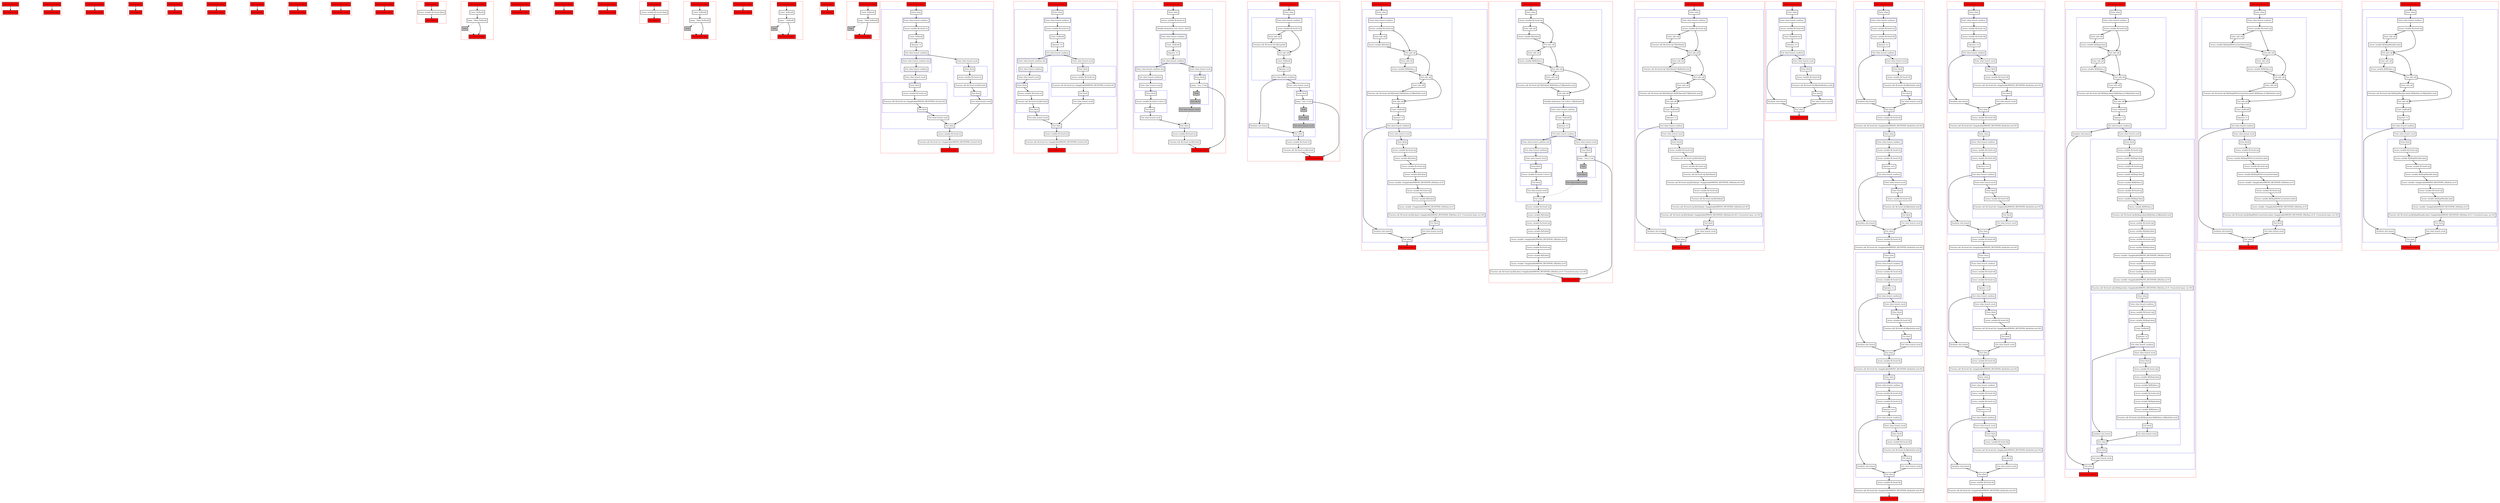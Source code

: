 digraph nullability_kt {
    graph [nodesep=3]
    node [shape=box penwidth=2]
    edge [penwidth=2]

    subgraph cluster_0 {
        color=red
        0 [label="Enter function foo" style="filled" fillcolor=red];
        1 [label="Exit function foo" style="filled" fillcolor=red];
    }

    0 -> {1};

    subgraph cluster_1 {
        color=red
        2 [label="Enter function getA" style="filled" fillcolor=red];
        3 [label="Exit function getA" style="filled" fillcolor=red];
    }

    2 -> {3};

    subgraph cluster_2 {
        color=red
        4 [label="Enter function getter" style="filled" fillcolor=red];
        5 [label="Exit function getter" style="filled" fillcolor=red];
    }

    4 -> {5};

    subgraph cluster_3 {
        color=red
        6 [label="Enter property" style="filled" fillcolor=red];
        7 [label="Exit property" style="filled" fillcolor=red];
    }

    6 -> {7};

    subgraph cluster_4 {
        color=red
        8 [label="Enter function fs" style="filled" fillcolor=red];
        9 [label="Exit function fs" style="filled" fillcolor=red];
    }

    8 -> {9};

    subgraph cluster_5 {
        color=red
        10 [label="Enter function getter" style="filled" fillcolor=red];
        11 [label="Exit function getter" style="filled" fillcolor=red];
    }

    10 -> {11};

    subgraph cluster_6 {
        color=red
        12 [label="Enter property" style="filled" fillcolor=red];
        13 [label="Exit property" style="filled" fillcolor=red];
    }

    12 -> {13};

    subgraph cluster_7 {
        color=red
        14 [label="Enter function fdata" style="filled" fillcolor=red];
        15 [label="Exit function fdata" style="filled" fillcolor=red];
    }

    14 -> {15};

    subgraph cluster_8 {
        color=red
        16 [label="Enter function <init>" style="filled" fillcolor=red];
        17 [label="Exit function <init>" style="filled" fillcolor=red];
    }

    16 -> {17};

    subgraph cluster_9 {
        color=red
        18 [label="Enter function getter" style="filled" fillcolor=red];
        19 [label="Exit function getter" style="filled" fillcolor=red];
    }

    18 -> {19};

    subgraph cluster_10 {
        color=red
        20 [label="Enter property" style="filled" fillcolor=red];
        21 [label="Access variable R|<local>/data|"];
        22 [label="Exit property" style="filled" fillcolor=red];
    }

    20 -> {21};
    21 -> {22};

    subgraph cluster_11 {
        color=red
        23 [label="Enter function fdata" style="filled" fillcolor=red];
        24 [label="Const: Null(null)"];
        25 [label="Jump: ^fdata Null(null)"];
        26 [label="Stub" style="filled" fillcolor=gray];
        27 [label="Exit function fdata" style="filled" fillcolor=red];
    }

    23 -> {24};
    24 -> {25};
    25 -> {27};
    25 -> {26} [style=dotted];
    26 -> {27} [style=dotted];

    subgraph cluster_12 {
        color=red
        28 [label="Enter function <init>" style="filled" fillcolor=red];
        29 [label="Exit function <init>" style="filled" fillcolor=red];
    }

    28 -> {29};

    subgraph cluster_13 {
        color=red
        30 [label="Enter function getter" style="filled" fillcolor=red];
        31 [label="Exit function getter" style="filled" fillcolor=red];
    }

    30 -> {31};

    subgraph cluster_14 {
        color=red
        32 [label="Enter function setter" style="filled" fillcolor=red];
        33 [label="Exit function setter" style="filled" fillcolor=red];
    }

    32 -> {33};

    subgraph cluster_15 {
        color=red
        34 [label="Enter property" style="filled" fillcolor=red];
        35 [label="Access variable R|<local>/data|"];
        36 [label="Exit property" style="filled" fillcolor=red];
    }

    34 -> {35};
    35 -> {36};

    subgraph cluster_16 {
        color=red
        37 [label="Enter function fdata" style="filled" fillcolor=red];
        38 [label="Const: Null(null)"];
        39 [label="Jump: ^fdata Null(null)"];
        40 [label="Stub" style="filled" fillcolor=gray];
        41 [label="Exit function fdata" style="filled" fillcolor=red];
    }

    37 -> {38};
    38 -> {39};
    39 -> {41};
    39 -> {40} [style=dotted];
    40 -> {41} [style=dotted];

    subgraph cluster_17 {
        color=red
        42 [label="Enter function <init>" style="filled" fillcolor=red];
        43 [label="Exit function <init>" style="filled" fillcolor=red];
    }

    42 -> {43};

    subgraph cluster_18 {
        color=red
        44 [label="Enter function getter" style="filled" fillcolor=red];
        45 [label="Const: Null(null)"];
        46 [label="Jump: ^ Null(null)"];
        47 [label="Stub" style="filled" fillcolor=gray];
        48 [label="Exit function getter" style="filled" fillcolor=red];
    }

    44 -> {45};
    45 -> {46};
    46 -> {48};
    46 -> {47} [style=dotted];
    47 -> {48} [style=dotted];

    subgraph cluster_19 {
        color=red
        49 [label="Enter property" style="filled" fillcolor=red];
        50 [label="Exit property" style="filled" fillcolor=red];
    }

    49 -> {50};

    subgraph cluster_20 {
        color=red
        51 [label="Enter function fdata" style="filled" fillcolor=red];
        52 [label="Const: Null(null)"];
        53 [label="Jump: ^fdata Null(null)"];
        54 [label="Stub" style="filled" fillcolor=gray];
        55 [label="Exit function fdata" style="filled" fillcolor=red];
    }

    51 -> {52};
    52 -> {53};
    53 -> {55};
    53 -> {54} [style=dotted];
    54 -> {55} [style=dotted];

    subgraph cluster_21 {
        color=red
        56 [label="Enter function test_1" style="filled" fillcolor=red];
        subgraph cluster_22 {
            color=blue
            57 [label="Enter when"];
            subgraph cluster_23 {
                color=blue
                58 [label="Enter when branch condition "];
                59 [label="Access variable R|<local>/x|"];
                60 [label="Const: Null(null)"];
                61 [label="Operator !="];
                62 [label="Exit when branch condition"];
            }
            subgraph cluster_24 {
                color=blue
                63 [label="Enter when branch condition else"];
                64 [label="Exit when branch condition"];
            }
            65 [label="Enter when branch result"];
            subgraph cluster_25 {
                color=blue
                66 [label="Enter block"];
                67 [label="Access variable R|<local>/x|"];
                68 [label="Function call: R|<local>/x|.<Inapplicable(WRONG_RECEIVER): [/A.foo]>#()"];
                69 [label="Exit block"];
            }
            70 [label="Exit when branch result"];
            71 [label="Enter when branch result"];
            subgraph cluster_26 {
                color=blue
                72 [label="Enter block"];
                73 [label="Access variable R|<local>/x|"];
                74 [label="Function call: R|<local>/x|.R|/A.foo|()"];
                75 [label="Exit block"];
            }
            76 [label="Exit when branch result"];
            77 [label="Exit when"];
        }
        78 [label="Access variable R|<local>/x|"];
        79 [label="Function call: R|<local>/x|.<Inapplicable(WRONG_RECEIVER): [/A.foo]>#()"];
        80 [label="Exit function test_1" style="filled" fillcolor=red];
    }

    56 -> {57};
    57 -> {58};
    58 -> {59};
    59 -> {60};
    60 -> {61};
    61 -> {62};
    62 -> {71 63};
    63 -> {64};
    64 -> {65};
    65 -> {66};
    66 -> {67};
    67 -> {68};
    68 -> {69};
    69 -> {70};
    70 -> {77};
    71 -> {72};
    72 -> {73};
    73 -> {74};
    74 -> {75};
    75 -> {76};
    76 -> {77};
    77 -> {78};
    78 -> {79};
    79 -> {80};

    subgraph cluster_27 {
        color=red
        81 [label="Enter function test_2" style="filled" fillcolor=red];
        subgraph cluster_28 {
            color=blue
            82 [label="Enter when"];
            subgraph cluster_29 {
                color=blue
                83 [label="Enter when branch condition "];
                84 [label="Access variable R|<local>/x|"];
                85 [label="Const: Null(null)"];
                86 [label="Operator =="];
                87 [label="Exit when branch condition"];
            }
            subgraph cluster_30 {
                color=blue
                88 [label="Enter when branch condition else"];
                89 [label="Exit when branch condition"];
            }
            90 [label="Enter when branch result"];
            subgraph cluster_31 {
                color=blue
                91 [label="Enter block"];
                92 [label="Access variable R|<local>/x|"];
                93 [label="Function call: R|<local>/x|.R|/A.foo|()"];
                94 [label="Exit block"];
            }
            95 [label="Exit when branch result"];
            96 [label="Enter when branch result"];
            subgraph cluster_32 {
                color=blue
                97 [label="Enter block"];
                98 [label="Access variable R|<local>/x|"];
                99 [label="Function call: R|<local>/x|.<Inapplicable(WRONG_RECEIVER): [/A.foo]>#()"];
                100 [label="Exit block"];
            }
            101 [label="Exit when branch result"];
            102 [label="Exit when"];
        }
        103 [label="Access variable R|<local>/x|"];
        104 [label="Function call: R|<local>/x|.<Inapplicable(WRONG_RECEIVER): [/A.foo]>#()"];
        105 [label="Exit function test_2" style="filled" fillcolor=red];
    }

    81 -> {82};
    82 -> {83};
    83 -> {84};
    84 -> {85};
    85 -> {86};
    86 -> {87};
    87 -> {96 88};
    88 -> {89};
    89 -> {90};
    90 -> {91};
    91 -> {92};
    92 -> {93};
    93 -> {94};
    94 -> {95};
    95 -> {102};
    96 -> {97};
    97 -> {98};
    98 -> {99};
    99 -> {100};
    100 -> {101};
    101 -> {102};
    102 -> {103};
    103 -> {104};
    104 -> {105};

    subgraph cluster_33 {
        color=red
        106 [label="Enter function test_3" style="filled" fillcolor=red];
        subgraph cluster_34 {
            color=blue
            107 [label="Enter when"];
            108 [label="Access variable R|<local>/x|"];
            109 [label="Variable declaration: lval <elvis>: R|A?|"];
            subgraph cluster_35 {
                color=blue
                110 [label="Enter when branch condition "];
                111 [label="Const: Null(null)"];
                112 [label="Operator =="];
                113 [label="Exit when branch condition"];
            }
            subgraph cluster_36 {
                color=blue
                114 [label="Enter when branch condition else"];
                115 [label="Exit when branch condition"];
            }
            116 [label="Enter when branch result"];
            subgraph cluster_37 {
                color=blue
                117 [label="Enter block"];
                118 [label="Access variable R|<local>/<elvis>|"];
                119 [label="Exit block"];
            }
            120 [label="Exit when branch result"];
            121 [label="Enter when branch result"];
            subgraph cluster_38 {
                color=blue
                122 [label="Enter block"];
                123 [label="Jump: ^test_3 Unit"];
                124 [label="Stub" style="filled" fillcolor=gray];
                125 [label="Exit block" style="filled" fillcolor=gray];
            }
            126 [label="Exit when branch result" style="filled" fillcolor=gray];
            127 [label="Exit when"];
        }
        128 [label="Access variable R|<local>/x|"];
        129 [label="Function call: R|<local>/x|.R|/A.foo|()"];
        130 [label="Exit function test_3" style="filled" fillcolor=red];
    }

    106 -> {107};
    107 -> {108};
    108 -> {109};
    109 -> {110};
    110 -> {111};
    111 -> {112};
    112 -> {113};
    113 -> {121 114};
    114 -> {115};
    115 -> {116};
    116 -> {117};
    117 -> {118};
    118 -> {119};
    119 -> {120};
    120 -> {127};
    121 -> {122};
    122 -> {123};
    123 -> {130};
    123 -> {124} [style=dotted];
    124 -> {125} [style=dotted];
    125 -> {126} [style=dotted];
    126 -> {127} [style=dotted];
    127 -> {128};
    128 -> {129};
    129 -> {130};

    subgraph cluster_39 {
        color=red
        131 [label="Enter function test_4" style="filled" fillcolor=red];
        subgraph cluster_40 {
            color=blue
            132 [label="Enter when"];
            subgraph cluster_41 {
                color=blue
                133 [label="Enter when branch condition "];
                134 [label="Access variable R|<local>/x|"];
                135 [label="Enter safe call"];
                136 [label="Function call: R|<local>/x|?.R|/A.getA|()"];
                137 [label="Exit safe call"];
                138 [label="Const: Null(null)"];
                139 [label="Operator =="];
                140 [label="Exit when branch condition"];
            }
            141 [label="Synthetic else branch"];
            142 [label="Enter when branch result"];
            subgraph cluster_42 {
                color=blue
                143 [label="Enter block"];
                144 [label="Jump: ^test_4 Unit"];
                145 [label="Stub" style="filled" fillcolor=gray];
                146 [label="Exit block" style="filled" fillcolor=gray];
            }
            147 [label="Exit when branch result" style="filled" fillcolor=gray];
            148 [label="Exit when"];
        }
        149 [label="Access variable R|<local>/x|"];
        150 [label="Function call: R|<local>/x|.R|/A.foo|()"];
        151 [label="Exit function test_4" style="filled" fillcolor=red];
    }

    131 -> {132};
    132 -> {133};
    133 -> {134};
    134 -> {135 137};
    135 -> {136};
    136 -> {137};
    137 -> {138};
    138 -> {139};
    139 -> {140};
    140 -> {142 141};
    141 -> {148};
    142 -> {143};
    143 -> {144};
    144 -> {151};
    144 -> {145} [style=dotted];
    145 -> {146} [style=dotted];
    146 -> {147} [style=dotted];
    147 -> {148} [style=dotted];
    148 -> {149};
    149 -> {150};
    150 -> {151};

    subgraph cluster_43 {
        color=red
        152 [label="Enter function test_5" style="filled" fillcolor=red];
        subgraph cluster_44 {
            color=blue
            153 [label="Enter when"];
            subgraph cluster_45 {
                color=blue
                154 [label="Enter when branch condition "];
                155 [label="Access variable R|<local>/q|"];
                156 [label="Enter safe call"];
                157 [label="Access variable R|/Q.data|"];
                158 [label="Exit safe call"];
                159 [label="Enter safe call"];
                160 [label="Access variable R|/MyData.s|"];
                161 [label="Exit safe call"];
                162 [label="Enter safe call"];
                163 [label="Function call: R|<local>/q|?.R|/Q.data|?.R|/MyData.s|?.R|kotlin/Int.inc|()"];
                164 [label="Exit safe call"];
                165 [label="Const: Null(null)"];
                166 [label="Operator !="];
                167 [label="Exit when branch condition"];
            }
            168 [label="Synthetic else branch"];
            169 [label="Enter when branch result"];
            subgraph cluster_46 {
                color=blue
                170 [label="Enter block"];
                171 [label="Access variable R|<local>/q|"];
                172 [label="Access variable R|/Q.data|"];
                173 [label="Access variable R|<local>/q|"];
                174 [label="Access variable R|/Q.data|"];
                175 [label="Access variable <Inapplicable(WRONG_RECEIVER): [/MyData.s]>#"];
                176 [label="Access variable R|<local>/q|"];
                177 [label="Access variable R|/Q.data|"];
                178 [label="Access variable <Inapplicable(WRONG_RECEIVER): [/MyData.s]>#"];
                179 [label="Function call: R|<local>/q|.R|/Q.data|.<Inapplicable(WRONG_RECEIVER): [/MyData.s]>#.<Unresolved name: inc>#()"];
                180 [label="Exit block"];
            }
            181 [label="Exit when branch result"];
            182 [label="Exit when"];
        }
        183 [label="Exit function test_5" style="filled" fillcolor=red];
    }

    152 -> {153};
    153 -> {154};
    154 -> {155};
    155 -> {156 158};
    156 -> {157};
    157 -> {158};
    158 -> {159 161};
    159 -> {160};
    160 -> {161};
    161 -> {162 164};
    162 -> {163};
    163 -> {164};
    164 -> {165};
    165 -> {166};
    166 -> {167};
    167 -> {169 168};
    168 -> {182};
    169 -> {170};
    170 -> {171};
    171 -> {172};
    172 -> {173};
    173 -> {174};
    174 -> {175};
    175 -> {176};
    176 -> {177};
    177 -> {178};
    178 -> {179};
    179 -> {180};
    180 -> {181};
    181 -> {182};
    182 -> {183};

    subgraph cluster_47 {
        color=red
        184 [label="Enter function test_6" style="filled" fillcolor=red];
        subgraph cluster_48 {
            color=blue
            185 [label="Enter when"];
            186 [label="Access variable R|<local>/q|"];
            187 [label="Enter safe call"];
            188 [label="Access variable R|/Q.data|"];
            189 [label="Exit safe call"];
            190 [label="Enter safe call"];
            191 [label="Access variable R|/MyData.s|"];
            192 [label="Exit safe call"];
            193 [label="Enter safe call"];
            194 [label="Function call: R|<local>/q|?.R|/Q.data|?.R|/MyData.s|?.R|kotlin/Int.inc|()"];
            195 [label="Exit safe call"];
            196 [label="Variable declaration: lval <elvis>: R|kotlin/Int?|"];
            subgraph cluster_49 {
                color=blue
                197 [label="Enter when branch condition "];
                198 [label="Const: Null(null)"];
                199 [label="Operator =="];
                200 [label="Exit when branch condition"];
            }
            subgraph cluster_50 {
                color=blue
                201 [label="Enter when branch condition else"];
                202 [label="Exit when branch condition"];
            }
            203 [label="Enter when branch result"];
            subgraph cluster_51 {
                color=blue
                204 [label="Enter block"];
                205 [label="Access variable R|<local>/<elvis>|"];
                206 [label="Exit block"];
            }
            207 [label="Exit when branch result"];
            208 [label="Enter when branch result"];
            subgraph cluster_52 {
                color=blue
                209 [label="Enter block"];
                210 [label="Jump: ^test_6 Unit"];
                211 [label="Stub" style="filled" fillcolor=gray];
                212 [label="Exit block" style="filled" fillcolor=gray];
            }
            213 [label="Exit when branch result" style="filled" fillcolor=gray];
            214 [label="Exit when"];
        }
        215 [label="Access variable R|<local>/q|"];
        216 [label="Access variable R|/Q.data|"];
        217 [label="Access variable R|<local>/q|"];
        218 [label="Access variable R|/Q.data|"];
        219 [label="Access variable <Inapplicable(WRONG_RECEIVER): [/MyData.s]>#"];
        220 [label="Access variable R|<local>/q|"];
        221 [label="Access variable R|/Q.data|"];
        222 [label="Access variable <Inapplicable(WRONG_RECEIVER): [/MyData.s]>#"];
        223 [label="Function call: R|<local>/q|.R|/Q.data|.<Inapplicable(WRONG_RECEIVER): [/MyData.s]>#.<Unresolved name: inc>#()"];
        224 [label="Exit function test_6" style="filled" fillcolor=red];
    }

    184 -> {185};
    185 -> {186};
    186 -> {187 189};
    187 -> {188};
    188 -> {189};
    189 -> {190 192};
    190 -> {191};
    191 -> {192};
    192 -> {193 195};
    193 -> {194};
    194 -> {195};
    195 -> {196};
    196 -> {197};
    197 -> {198};
    198 -> {199};
    199 -> {200};
    200 -> {208 201};
    201 -> {202};
    202 -> {203};
    203 -> {204};
    204 -> {205};
    205 -> {206};
    206 -> {207};
    207 -> {214};
    208 -> {209};
    209 -> {210};
    210 -> {224};
    210 -> {211} [style=dotted];
    211 -> {212} [style=dotted];
    212 -> {213} [style=dotted];
    213 -> {214} [style=dotted];
    214 -> {215};
    215 -> {216};
    216 -> {217};
    217 -> {218};
    218 -> {219};
    219 -> {220};
    220 -> {221};
    221 -> {222};
    222 -> {223};
    223 -> {224};

    subgraph cluster_53 {
        color=red
        225 [label="Enter function test_7" style="filled" fillcolor=red];
        subgraph cluster_54 {
            color=blue
            226 [label="Enter when"];
            subgraph cluster_55 {
                color=blue
                227 [label="Enter when branch condition "];
                228 [label="Access variable R|<local>/q|"];
                229 [label="Enter safe call"];
                230 [label="Function call: R|<local>/q|?.R|/Q.fdata|()"];
                231 [label="Exit safe call"];
                232 [label="Enter safe call"];
                233 [label="Function call: R|<local>/q|?.R|/Q.fdata|()?.R|/MyData.fs|()"];
                234 [label="Exit safe call"];
                235 [label="Enter safe call"];
                236 [label="Function call: R|<local>/q|?.R|/Q.fdata|()?.R|/MyData.fs|()?.R|kotlin/Int.inc|()"];
                237 [label="Exit safe call"];
                238 [label="Const: Null(null)"];
                239 [label="Operator !="];
                240 [label="Exit when branch condition"];
            }
            241 [label="Synthetic else branch"];
            242 [label="Enter when branch result"];
            subgraph cluster_56 {
                color=blue
                243 [label="Enter block"];
                244 [label="Access variable R|<local>/q|"];
                245 [label="Function call: R|<local>/q|.R|/Q.fdata|()"];
                246 [label="Access variable R|<local>/q|"];
                247 [label="Function call: R|<local>/q|.R|/Q.fdata|()"];
                248 [label="Function call: R|<local>/q|.R|/Q.fdata|().<Inapplicable(WRONG_RECEIVER): [/MyData.fs]>#()"];
                249 [label="Access variable R|<local>/q|"];
                250 [label="Function call: R|<local>/q|.R|/Q.fdata|()"];
                251 [label="Function call: R|<local>/q|.R|/Q.fdata|().<Inapplicable(WRONG_RECEIVER): [/MyData.fs]>#()"];
                252 [label="Function call: R|<local>/q|.R|/Q.fdata|().<Inapplicable(WRONG_RECEIVER): [/MyData.fs]>#().<Unresolved name: inc>#()"];
                253 [label="Exit block"];
            }
            254 [label="Exit when branch result"];
            255 [label="Exit when"];
        }
        256 [label="Exit function test_7" style="filled" fillcolor=red];
    }

    225 -> {226};
    226 -> {227};
    227 -> {228};
    228 -> {229 231};
    229 -> {230};
    230 -> {231};
    231 -> {232 234};
    232 -> {233};
    233 -> {234};
    234 -> {235 237};
    235 -> {236};
    236 -> {237};
    237 -> {238};
    238 -> {239};
    239 -> {240};
    240 -> {242 241};
    241 -> {255};
    242 -> {243};
    243 -> {244};
    244 -> {245};
    245 -> {246};
    246 -> {247};
    247 -> {248};
    248 -> {249};
    249 -> {250};
    250 -> {251};
    251 -> {252};
    252 -> {253};
    253 -> {254};
    254 -> {255};
    255 -> {256};

    subgraph cluster_57 {
        color=red
        257 [label="Enter function test_8" style="filled" fillcolor=red];
        subgraph cluster_58 {
            color=blue
            258 [label="Enter when"];
            subgraph cluster_59 {
                color=blue
                259 [label="Enter when branch condition "];
                260 [label="Access variable R|<local>/b|"];
                261 [label="Const: Boolean(true)"];
                262 [label="Operator =="];
                263 [label="Exit when branch condition"];
            }
            264 [label="Synthetic else branch"];
            265 [label="Enter when branch result"];
            subgraph cluster_60 {
                color=blue
                266 [label="Enter block"];
                267 [label="Access variable R|<local>/b|"];
                268 [label="Function call: R|<local>/b|.R|kotlin/Boolean.not|()"];
                269 [label="Exit block"];
            }
            270 [label="Exit when branch result"];
            271 [label="Exit when"];
        }
        272 [label="Exit function test_8" style="filled" fillcolor=red];
    }

    257 -> {258};
    258 -> {259};
    259 -> {260};
    260 -> {261};
    261 -> {262};
    262 -> {263};
    263 -> {265 264};
    264 -> {271};
    265 -> {266};
    266 -> {267};
    267 -> {268};
    268 -> {269};
    269 -> {270};
    270 -> {271};
    271 -> {272};

    subgraph cluster_61 {
        color=red
        273 [label="Enter function test_9" style="filled" fillcolor=red];
        subgraph cluster_62 {
            color=blue
            274 [label="Enter when"];
            subgraph cluster_63 {
                color=blue
                275 [label="Enter when branch condition "];
                276 [label="Access variable R|<local>/a|"];
                277 [label="Access variable R|<local>/b|"];
                278 [label="Operator =="];
                279 [label="Exit when branch condition"];
            }
            280 [label="Synthetic else branch"];
            281 [label="Enter when branch result"];
            subgraph cluster_64 {
                color=blue
                282 [label="Enter block"];
                283 [label="Access variable R|<local>/b|"];
                284 [label="Function call: R|<local>/b|.R|kotlin/Int.inc|()"];
                285 [label="Exit block"];
            }
            286 [label="Exit when branch result"];
            287 [label="Exit when"];
        }
        288 [label="Access variable R|<local>/b|"];
        289 [label="Function call: R|<local>/b|.<Inapplicable(WRONG_RECEIVER): [kotlin/Int.inc]>#()"];
        subgraph cluster_65 {
            color=blue
            290 [label="Enter when"];
            subgraph cluster_66 {
                color=blue
                291 [label="Enter when branch condition "];
                292 [label="Access variable R|<local>/a|"];
                293 [label="Access variable R|<local>/b|"];
                294 [label="Operator ==="];
                295 [label="Exit when branch condition"];
            }
            296 [label="Synthetic else branch"];
            297 [label="Enter when branch result"];
            subgraph cluster_67 {
                color=blue
                298 [label="Enter block"];
                299 [label="Access variable R|<local>/b|"];
                300 [label="Function call: R|<local>/b|.R|kotlin/Int.inc|()"];
                301 [label="Exit block"];
            }
            302 [label="Exit when branch result"];
            303 [label="Exit when"];
        }
        304 [label="Access variable R|<local>/b|"];
        305 [label="Function call: R|<local>/b|.<Inapplicable(WRONG_RECEIVER): [kotlin/Int.inc]>#()"];
        subgraph cluster_68 {
            color=blue
            306 [label="Enter when"];
            subgraph cluster_69 {
                color=blue
                307 [label="Enter when branch condition "];
                308 [label="Access variable R|<local>/b|"];
                309 [label="Access variable R|<local>/a|"];
                310 [label="Operator =="];
                311 [label="Exit when branch condition"];
            }
            312 [label="Synthetic else branch"];
            313 [label="Enter when branch result"];
            subgraph cluster_70 {
                color=blue
                314 [label="Enter block"];
                315 [label="Access variable R|<local>/b|"];
                316 [label="Function call: R|<local>/b|.R|kotlin/Int.inc|()"];
                317 [label="Exit block"];
            }
            318 [label="Exit when branch result"];
            319 [label="Exit when"];
        }
        320 [label="Access variable R|<local>/b|"];
        321 [label="Function call: R|<local>/b|.<Inapplicable(WRONG_RECEIVER): [kotlin/Int.inc]>#()"];
        subgraph cluster_71 {
            color=blue
            322 [label="Enter when"];
            subgraph cluster_72 {
                color=blue
                323 [label="Enter when branch condition "];
                324 [label="Access variable R|<local>/b|"];
                325 [label="Access variable R|<local>/a|"];
                326 [label="Operator ==="];
                327 [label="Exit when branch condition"];
            }
            328 [label="Synthetic else branch"];
            329 [label="Enter when branch result"];
            subgraph cluster_73 {
                color=blue
                330 [label="Enter block"];
                331 [label="Access variable R|<local>/b|"];
                332 [label="Function call: R|<local>/b|.R|kotlin/Int.inc|()"];
                333 [label="Exit block"];
            }
            334 [label="Exit when branch result"];
            335 [label="Exit when"];
        }
        336 [label="Access variable R|<local>/b|"];
        337 [label="Function call: R|<local>/b|.<Inapplicable(WRONG_RECEIVER): [kotlin/Int.inc]>#()"];
        338 [label="Exit function test_9" style="filled" fillcolor=red];
    }

    273 -> {274};
    274 -> {275};
    275 -> {276};
    276 -> {277};
    277 -> {278};
    278 -> {279};
    279 -> {281 280};
    280 -> {287};
    281 -> {282};
    282 -> {283};
    283 -> {284};
    284 -> {285};
    285 -> {286};
    286 -> {287};
    287 -> {288};
    288 -> {289};
    289 -> {290};
    290 -> {291};
    291 -> {292};
    292 -> {293};
    293 -> {294};
    294 -> {295};
    295 -> {297 296};
    296 -> {303};
    297 -> {298};
    298 -> {299};
    299 -> {300};
    300 -> {301};
    301 -> {302};
    302 -> {303};
    303 -> {304};
    304 -> {305};
    305 -> {306};
    306 -> {307};
    307 -> {308};
    308 -> {309};
    309 -> {310};
    310 -> {311};
    311 -> {313 312};
    312 -> {319};
    313 -> {314};
    314 -> {315};
    315 -> {316};
    316 -> {317};
    317 -> {318};
    318 -> {319};
    319 -> {320};
    320 -> {321};
    321 -> {322};
    322 -> {323};
    323 -> {324};
    324 -> {325};
    325 -> {326};
    326 -> {327};
    327 -> {329 328};
    328 -> {335};
    329 -> {330};
    330 -> {331};
    331 -> {332};
    332 -> {333};
    333 -> {334};
    334 -> {335};
    335 -> {336};
    336 -> {337};
    337 -> {338};

    subgraph cluster_74 {
        color=red
        339 [label="Enter function test_10" style="filled" fillcolor=red];
        subgraph cluster_75 {
            color=blue
            340 [label="Enter when"];
            subgraph cluster_76 {
                color=blue
                341 [label="Enter when branch condition "];
                342 [label="Access variable R|<local>/a|"];
                343 [label="Access variable R|<local>/b|"];
                344 [label="Operator =="];
                345 [label="Exit when branch condition"];
            }
            346 [label="Synthetic else branch"];
            347 [label="Enter when branch result"];
            subgraph cluster_77 {
                color=blue
                348 [label="Enter block"];
                349 [label="Access variable R|<local>/b|"];
                350 [label="Function call: R|<local>/b|.<Inapplicable(WRONG_RECEIVER): [kotlin/Int.inc]>#()"];
                351 [label="Exit block"];
            }
            352 [label="Exit when branch result"];
            353 [label="Exit when"];
        }
        354 [label="Access variable R|<local>/b|"];
        355 [label="Function call: R|<local>/b|.<Inapplicable(WRONG_RECEIVER): [kotlin/Int.inc]>#()"];
        subgraph cluster_78 {
            color=blue
            356 [label="Enter when"];
            subgraph cluster_79 {
                color=blue
                357 [label="Enter when branch condition "];
                358 [label="Access variable R|<local>/a|"];
                359 [label="Access variable R|<local>/b|"];
                360 [label="Operator ==="];
                361 [label="Exit when branch condition"];
            }
            362 [label="Synthetic else branch"];
            363 [label="Enter when branch result"];
            subgraph cluster_80 {
                color=blue
                364 [label="Enter block"];
                365 [label="Access variable R|<local>/b|"];
                366 [label="Function call: R|<local>/b|.<Inapplicable(WRONG_RECEIVER): [kotlin/Int.inc]>#()"];
                367 [label="Exit block"];
            }
            368 [label="Exit when branch result"];
            369 [label="Exit when"];
        }
        370 [label="Access variable R|<local>/b|"];
        371 [label="Function call: R|<local>/b|.<Inapplicable(WRONG_RECEIVER): [kotlin/Int.inc]>#()"];
        subgraph cluster_81 {
            color=blue
            372 [label="Enter when"];
            subgraph cluster_82 {
                color=blue
                373 [label="Enter when branch condition "];
                374 [label="Access variable R|<local>/b|"];
                375 [label="Access variable R|<local>/a|"];
                376 [label="Operator =="];
                377 [label="Exit when branch condition"];
            }
            378 [label="Synthetic else branch"];
            379 [label="Enter when branch result"];
            subgraph cluster_83 {
                color=blue
                380 [label="Enter block"];
                381 [label="Access variable R|<local>/b|"];
                382 [label="Function call: R|<local>/b|.<Inapplicable(WRONG_RECEIVER): [kotlin/Int.inc]>#()"];
                383 [label="Exit block"];
            }
            384 [label="Exit when branch result"];
            385 [label="Exit when"];
        }
        386 [label="Access variable R|<local>/b|"];
        387 [label="Function call: R|<local>/b|.<Inapplicable(WRONG_RECEIVER): [kotlin/Int.inc]>#()"];
        subgraph cluster_84 {
            color=blue
            388 [label="Enter when"];
            subgraph cluster_85 {
                color=blue
                389 [label="Enter when branch condition "];
                390 [label="Access variable R|<local>/b|"];
                391 [label="Access variable R|<local>/a|"];
                392 [label="Operator ==="];
                393 [label="Exit when branch condition"];
            }
            394 [label="Synthetic else branch"];
            395 [label="Enter when branch result"];
            subgraph cluster_86 {
                color=blue
                396 [label="Enter block"];
                397 [label="Access variable R|<local>/b|"];
                398 [label="Function call: R|<local>/b|.<Inapplicable(WRONG_RECEIVER): [kotlin/Int.inc]>#()"];
                399 [label="Exit block"];
            }
            400 [label="Exit when branch result"];
            401 [label="Exit when"];
        }
        402 [label="Access variable R|<local>/b|"];
        403 [label="Function call: R|<local>/b|.<Inapplicable(WRONG_RECEIVER): [kotlin/Int.inc]>#()"];
        404 [label="Exit function test_10" style="filled" fillcolor=red];
    }

    339 -> {340};
    340 -> {341};
    341 -> {342};
    342 -> {343};
    343 -> {344};
    344 -> {345};
    345 -> {347 346};
    346 -> {353};
    347 -> {348};
    348 -> {349};
    349 -> {350};
    350 -> {351};
    351 -> {352};
    352 -> {353};
    353 -> {354};
    354 -> {355};
    355 -> {356};
    356 -> {357};
    357 -> {358};
    358 -> {359};
    359 -> {360};
    360 -> {361};
    361 -> {363 362};
    362 -> {369};
    363 -> {364};
    364 -> {365};
    365 -> {366};
    366 -> {367};
    367 -> {368};
    368 -> {369};
    369 -> {370};
    370 -> {371};
    371 -> {372};
    372 -> {373};
    373 -> {374};
    374 -> {375};
    375 -> {376};
    376 -> {377};
    377 -> {379 378};
    378 -> {385};
    379 -> {380};
    380 -> {381};
    381 -> {382};
    382 -> {383};
    383 -> {384};
    384 -> {385};
    385 -> {386};
    386 -> {387};
    387 -> {388};
    388 -> {389};
    389 -> {390};
    390 -> {391};
    391 -> {392};
    392 -> {393};
    393 -> {395 394};
    394 -> {401};
    395 -> {396};
    396 -> {397};
    397 -> {398};
    398 -> {399};
    399 -> {400};
    400 -> {401};
    401 -> {402};
    402 -> {403};
    403 -> {404};

    subgraph cluster_87 {
        color=red
        405 [label="Enter function test_11" style="filled" fillcolor=red];
        subgraph cluster_88 {
            color=blue
            406 [label="Enter when"];
            subgraph cluster_89 {
                color=blue
                407 [label="Enter when branch condition "];
                408 [label="Access variable R|<local>/q|"];
                409 [label="Enter safe call"];
                410 [label="Access variable R|/QImpl.data|"];
                411 [label="Exit safe call"];
                412 [label="Enter safe call"];
                413 [label="Access variable R|/MyData.s|"];
                414 [label="Exit safe call"];
                415 [label="Enter safe call"];
                416 [label="Function call: R|<local>/q|?.R|/QImpl.data|?.R|/MyData.s|?.R|kotlin/Int.inc|()"];
                417 [label="Exit safe call"];
                418 [label="Const: Null(null)"];
                419 [label="Operator !="];
                420 [label="Exit when branch condition"];
            }
            421 [label="Synthetic else branch"];
            422 [label="Enter when branch result"];
            subgraph cluster_90 {
                color=blue
                423 [label="Enter block"];
                424 [label="Access variable R|<local>/q|"];
                425 [label="Access variable R|/QImpl.data|"];
                426 [label="Access variable R|<local>/q|"];
                427 [label="Access variable R|/QImpl.data|"];
                428 [label="Access variable R|/MyData.s|"];
                429 [label="Access variable R|<local>/q|"];
                430 [label="Access variable R|/QImpl.data|"];
                431 [label="Access variable R|/MyData.s|"];
                432 [label="Function call: R|<local>/q|.R|/QImpl.data|.R|/MyData.s|.R|kotlin/Int.inc|()"];
                433 [label="Access variable R|<local>/q2|"];
                434 [label="Access variable R|/QImpl.data|"];
                435 [label="Access variable R|<local>/q2|"];
                436 [label="Access variable R|/QImpl.data|"];
                437 [label="Access variable <Inapplicable(WRONG_RECEIVER): [/MyData.s]>#"];
                438 [label="Access variable R|<local>/q2|"];
                439 [label="Access variable R|/QImpl.data|"];
                440 [label="Access variable <Inapplicable(WRONG_RECEIVER): [/MyData.s]>#"];
                441 [label="Function call: R|<local>/q2|.R|/QImpl.data|.<Inapplicable(WRONG_RECEIVER): [/MyData.s]>#.<Unresolved name: inc>#()"];
                subgraph cluster_91 {
                    color=blue
                    442 [label="Enter when"];
                    subgraph cluster_92 {
                        color=blue
                        443 [label="Enter when branch condition "];
                        444 [label="Access variable R|<local>/q2|"];
                        445 [label="Access variable R|/QImpl.data|"];
                        446 [label="Const: Null(null)"];
                        447 [label="Operator !="];
                        448 [label="Exit when branch condition"];
                    }
                    449 [label="Synthetic else branch"];
                    450 [label="Enter when branch result"];
                    subgraph cluster_93 {
                        color=blue
                        451 [label="Enter block"];
                        452 [label="Access variable R|<local>/q2|"];
                        453 [label="Access variable R|/QImpl.data|"];
                        454 [label="Access variable R|/MyData.s|"];
                        455 [label="Access variable R|<local>/q2|"];
                        456 [label="Access variable R|/QImpl.data|"];
                        457 [label="Access variable R|/MyData.s|"];
                        458 [label="Function call: R|<local>/q2|.R|/QImpl.data|.R|/MyData.s|.R|kotlin/Int.inc|()"];
                        459 [label="Exit block"];
                    }
                    460 [label="Exit when branch result"];
                    461 [label="Exit when"];
                }
                462 [label="Exit block"];
            }
            463 [label="Exit when branch result"];
            464 [label="Exit when"];
        }
        465 [label="Exit function test_11" style="filled" fillcolor=red];
    }

    405 -> {406};
    406 -> {407};
    407 -> {408};
    408 -> {409 411};
    409 -> {410};
    410 -> {411};
    411 -> {412 414};
    412 -> {413};
    413 -> {414};
    414 -> {415 417};
    415 -> {416};
    416 -> {417};
    417 -> {418};
    418 -> {419};
    419 -> {420};
    420 -> {422 421};
    421 -> {464};
    422 -> {423};
    423 -> {424};
    424 -> {425};
    425 -> {426};
    426 -> {427};
    427 -> {428};
    428 -> {429};
    429 -> {430};
    430 -> {431};
    431 -> {432};
    432 -> {433};
    433 -> {434};
    434 -> {435};
    435 -> {436};
    436 -> {437};
    437 -> {438};
    438 -> {439};
    439 -> {440};
    440 -> {441};
    441 -> {442};
    442 -> {443};
    443 -> {444};
    444 -> {445};
    445 -> {446};
    446 -> {447};
    447 -> {448};
    448 -> {450 449};
    449 -> {461};
    450 -> {451};
    451 -> {452};
    452 -> {453};
    453 -> {454};
    454 -> {455};
    455 -> {456};
    456 -> {457};
    457 -> {458};
    458 -> {459};
    459 -> {460};
    460 -> {461};
    461 -> {462};
    462 -> {463};
    463 -> {464};
    464 -> {465};

    subgraph cluster_94 {
        color=red
        466 [label="Enter function test_12" style="filled" fillcolor=red];
        subgraph cluster_95 {
            color=blue
            467 [label="Enter when"];
            subgraph cluster_96 {
                color=blue
                468 [label="Enter when branch condition "];
                469 [label="Access variable R|<local>/q|"];
                470 [label="Enter safe call"];
                471 [label="Access variable R|/QImplWithCustomGetter.data|"];
                472 [label="Exit safe call"];
                473 [label="Enter safe call"];
                474 [label="Access variable R|/MyData.s|"];
                475 [label="Exit safe call"];
                476 [label="Enter safe call"];
                477 [label="Function call: R|<local>/q|?.R|/QImplWithCustomGetter.data|?.R|/MyData.s|?.R|kotlin/Int.inc|()"];
                478 [label="Exit safe call"];
                479 [label="Const: Null(null)"];
                480 [label="Operator !="];
                481 [label="Exit when branch condition"];
            }
            482 [label="Synthetic else branch"];
            483 [label="Enter when branch result"];
            subgraph cluster_97 {
                color=blue
                484 [label="Enter block"];
                485 [label="Access variable R|<local>/q|"];
                486 [label="Access variable R|/QImplWithCustomGetter.data|"];
                487 [label="Access variable R|<local>/q|"];
                488 [label="Access variable R|/QImplWithCustomGetter.data|"];
                489 [label="Access variable <Inapplicable(WRONG_RECEIVER): [/MyData.s]>#"];
                490 [label="Access variable R|<local>/q|"];
                491 [label="Access variable R|/QImplWithCustomGetter.data|"];
                492 [label="Access variable <Inapplicable(WRONG_RECEIVER): [/MyData.s]>#"];
                493 [label="Function call: R|<local>/q|.R|/QImplWithCustomGetter.data|.<Inapplicable(WRONG_RECEIVER): [/MyData.s]>#.<Unresolved name: inc>#()"];
                494 [label="Exit block"];
            }
            495 [label="Exit when branch result"];
            496 [label="Exit when"];
        }
        497 [label="Exit function test_12" style="filled" fillcolor=red];
    }

    466 -> {467};
    467 -> {468};
    468 -> {469};
    469 -> {470 472};
    470 -> {471};
    471 -> {472};
    472 -> {473 475};
    473 -> {474};
    474 -> {475};
    475 -> {476 478};
    476 -> {477};
    477 -> {478};
    478 -> {479};
    479 -> {480};
    480 -> {481};
    481 -> {483 482};
    482 -> {496};
    483 -> {484};
    484 -> {485};
    485 -> {486};
    486 -> {487};
    487 -> {488};
    488 -> {489};
    489 -> {490};
    490 -> {491};
    491 -> {492};
    492 -> {493};
    493 -> {494};
    494 -> {495};
    495 -> {496};
    496 -> {497};

    subgraph cluster_98 {
        color=red
        498 [label="Enter function test_13" style="filled" fillcolor=red];
        subgraph cluster_99 {
            color=blue
            499 [label="Enter when"];
            subgraph cluster_100 {
                color=blue
                500 [label="Enter when branch condition "];
                501 [label="Access variable R|<local>/q|"];
                502 [label="Enter safe call"];
                503 [label="Access variable R|/QImplMutable.data|"];
                504 [label="Exit safe call"];
                505 [label="Enter safe call"];
                506 [label="Access variable R|/MyData.s|"];
                507 [label="Exit safe call"];
                508 [label="Enter safe call"];
                509 [label="Function call: R|<local>/q|?.R|/QImplMutable.data|?.R|/MyData.s|?.R|kotlin/Int.inc|()"];
                510 [label="Exit safe call"];
                511 [label="Const: Null(null)"];
                512 [label="Operator !="];
                513 [label="Exit when branch condition"];
            }
            514 [label="Synthetic else branch"];
            515 [label="Enter when branch result"];
            subgraph cluster_101 {
                color=blue
                516 [label="Enter block"];
                517 [label="Access variable R|<local>/q|"];
                518 [label="Access variable R|/QImplMutable.data|"];
                519 [label="Access variable R|<local>/q|"];
                520 [label="Access variable R|/QImplMutable.data|"];
                521 [label="Access variable <Inapplicable(WRONG_RECEIVER): [/MyData.s]>#"];
                522 [label="Access variable R|<local>/q|"];
                523 [label="Access variable R|/QImplMutable.data|"];
                524 [label="Access variable <Inapplicable(WRONG_RECEIVER): [/MyData.s]>#"];
                525 [label="Function call: R|<local>/q|.R|/QImplMutable.data|.<Inapplicable(WRONG_RECEIVER): [/MyData.s]>#.<Unresolved name: inc>#()"];
                526 [label="Exit block"];
            }
            527 [label="Exit when branch result"];
            528 [label="Exit when"];
        }
        529 [label="Exit function test_13" style="filled" fillcolor=red];
    }

    498 -> {499};
    499 -> {500};
    500 -> {501};
    501 -> {502 504};
    502 -> {503};
    503 -> {504};
    504 -> {505 507};
    505 -> {506};
    506 -> {507};
    507 -> {508 510};
    508 -> {509};
    509 -> {510};
    510 -> {511};
    511 -> {512};
    512 -> {513};
    513 -> {515 514};
    514 -> {528};
    515 -> {516};
    516 -> {517};
    517 -> {518};
    518 -> {519};
    519 -> {520};
    520 -> {521};
    521 -> {522};
    522 -> {523};
    523 -> {524};
    524 -> {525};
    525 -> {526};
    526 -> {527};
    527 -> {528};
    528 -> {529};

}
